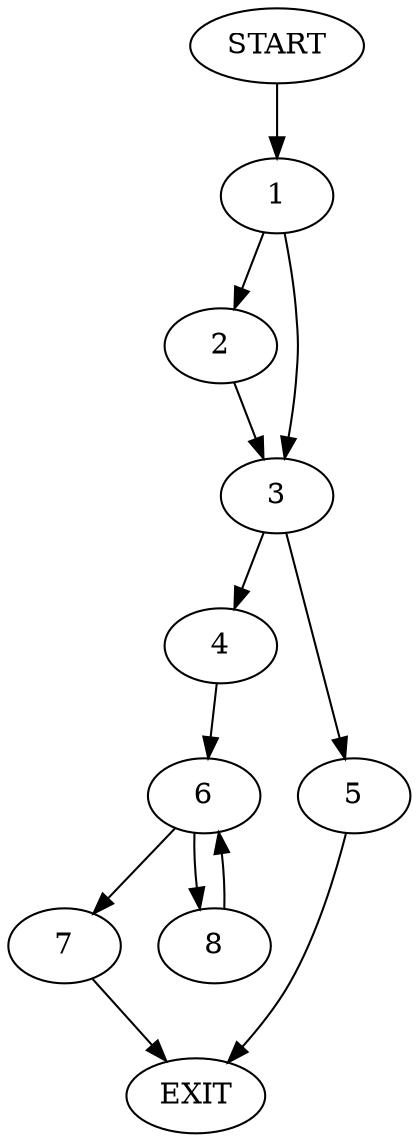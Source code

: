 digraph {
0 [label="START"]
9 [label="EXIT"]
0 -> 1
1 -> 2
1 -> 3
3 -> 4
3 -> 5
2 -> 3
5 -> 9
4 -> 6
6 -> 7
6 -> 8
7 -> 9
8 -> 6
}
